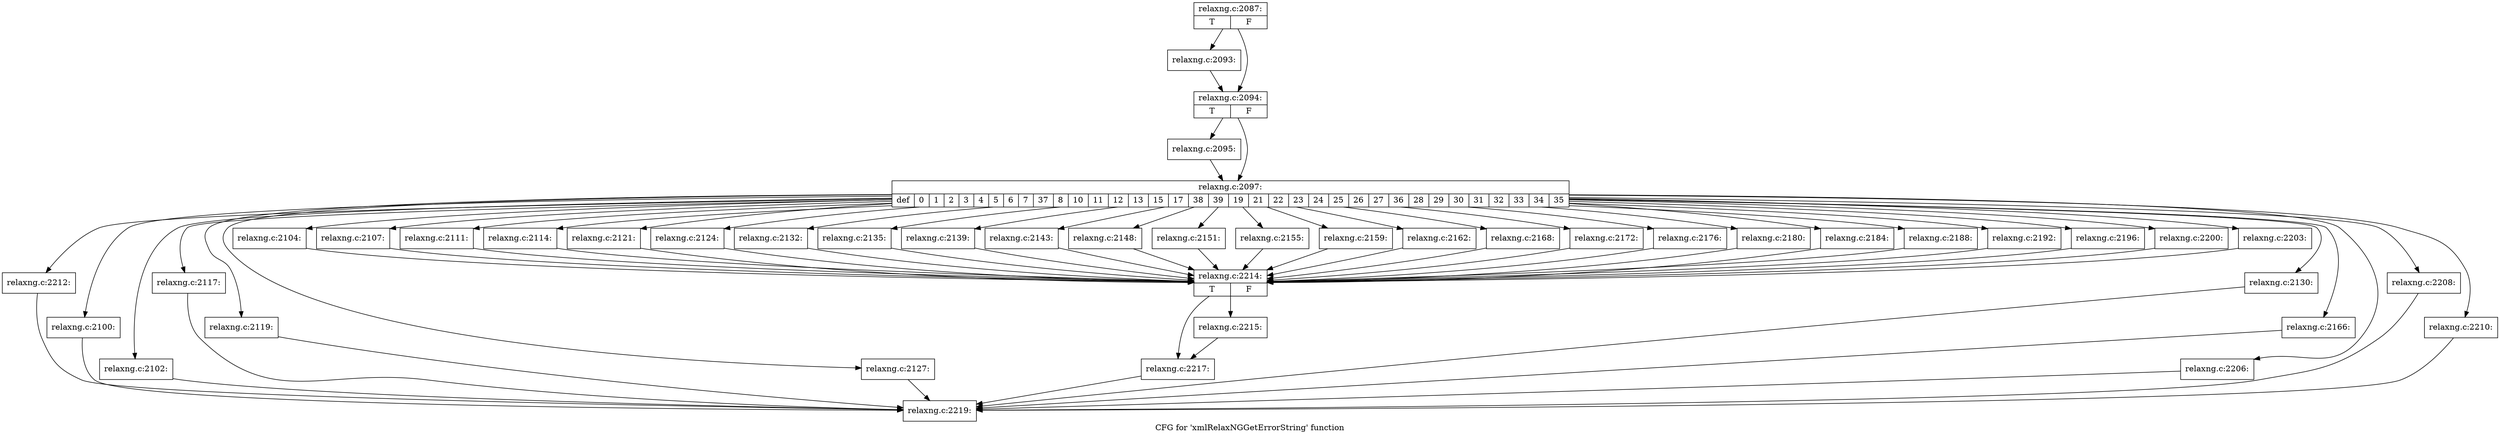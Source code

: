 digraph "CFG for 'xmlRelaxNGGetErrorString' function" {
	label="CFG for 'xmlRelaxNGGetErrorString' function";

	Node0x3e1a440 [shape=record,label="{relaxng.c:2087:|{<s0>T|<s1>F}}"];
	Node0x3e1a440 -> Node0x3e229a0;
	Node0x3e1a440 -> Node0x3e229f0;
	Node0x3e229a0 [shape=record,label="{relaxng.c:2093:}"];
	Node0x3e229a0 -> Node0x3e229f0;
	Node0x3e229f0 [shape=record,label="{relaxng.c:2094:|{<s0>T|<s1>F}}"];
	Node0x3e229f0 -> Node0x3e22eb0;
	Node0x3e229f0 -> Node0x3e22f00;
	Node0x3e22eb0 [shape=record,label="{relaxng.c:2095:}"];
	Node0x3e22eb0 -> Node0x3e22f00;
	Node0x3e22f00 [shape=record,label="{relaxng.c:2097:|{<s0>def|<s1>0|<s2>1|<s3>2|<s4>3|<s5>4|<s6>5|<s7>6|<s8>7|<s9>37|<s10>8|<s11>10|<s12>11|<s13>12|<s14>13|<s15>15|<s16>17|<s17>38|<s18>39|<s19>19|<s20>21|<s21>22|<s22>23|<s23>24|<s24>25|<s25>26|<s26>27|<s27>36|<s28>28|<s29>29|<s30>30|<s31>31|<s32>32|<s33>33|<s34>34|<s35>35}}"];
	Node0x3e22f00 -> Node0x3e23610;
	Node0x3e22f00 -> Node0x3e23950;
	Node0x3e22f00 -> Node0x3e23ae0;
	Node0x3e22f00 -> Node0x3e24440;
	Node0x3e22f00 -> Node0x3e24770;
	Node0x3e22f00 -> Node0x3e251d0;
	Node0x3e22f00 -> Node0x3e256d0;
	Node0x3e22f00 -> Node0x3e25ba0;
	Node0x3e22f00 -> Node0x3e25f50;
	Node0x3e22f00 -> Node0x3e26300;
	Node0x3e22f00 -> Node0x3e26800;
	Node0x3e22f00 -> Node0x3e26cd0;
	Node0x3e22f00 -> Node0x3e273e0;
	Node0x3e22f00 -> Node0x3e27810;
	Node0x3e22f00 -> Node0x3e27d60;
	Node0x3e22f00 -> Node0x3e28360;
	Node0x3e22f00 -> Node0x3e288b0;
	Node0x3e22f00 -> Node0x3e28ec0;
	Node0x3e22f00 -> Node0x3e29410;
	Node0x3e22f00 -> Node0x3e29970;
	Node0x3e22f00 -> Node0x3e29ec0;
	Node0x3e22f00 -> Node0x3e2a410;
	Node0x3e22f00 -> Node0x3e2a960;
	Node0x3e22f00 -> Node0x3e2ad90;
	Node0x3e22f00 -> Node0x3e2b2f0;
	Node0x3e22f00 -> Node0x3e2b840;
	Node0x3e22f00 -> Node0x3e2be40;
	Node0x3e22f00 -> Node0x3e2c440;
	Node0x3e22f00 -> Node0x3e2c990;
	Node0x3e22f00 -> Node0x3e2cef0;
	Node0x3e22f00 -> Node0x3e2d440;
	Node0x3e22f00 -> Node0x3e2d990;
	Node0x3e22f00 -> Node0x3e2dee0;
	Node0x3e22f00 -> Node0x3e2e470;
	Node0x3e22f00 -> Node0x3e270f0;
	Node0x3e22f00 -> Node0x3e2f950;
	Node0x3e23950 [shape=record,label="{relaxng.c:2100:}"];
	Node0x3e23950 -> Node0x3e1a790;
	Node0x3e23ae0 [shape=record,label="{relaxng.c:2102:}"];
	Node0x3e23ae0 -> Node0x3e1a790;
	Node0x3e24440 [shape=record,label="{relaxng.c:2104:}"];
	Node0x3e24440 -> Node0x3e23530;
	Node0x3e24770 [shape=record,label="{relaxng.c:2107:}"];
	Node0x3e24770 -> Node0x3e23530;
	Node0x3e251d0 [shape=record,label="{relaxng.c:2111:}"];
	Node0x3e251d0 -> Node0x3e23530;
	Node0x3e256d0 [shape=record,label="{relaxng.c:2114:}"];
	Node0x3e256d0 -> Node0x3e23530;
	Node0x3e25ba0 [shape=record,label="{relaxng.c:2117:}"];
	Node0x3e25ba0 -> Node0x3e1a790;
	Node0x3e25f50 [shape=record,label="{relaxng.c:2119:}"];
	Node0x3e25f50 -> Node0x3e1a790;
	Node0x3e26300 [shape=record,label="{relaxng.c:2121:}"];
	Node0x3e26300 -> Node0x3e23530;
	Node0x3e26800 [shape=record,label="{relaxng.c:2124:}"];
	Node0x3e26800 -> Node0x3e23530;
	Node0x3e26cd0 [shape=record,label="{relaxng.c:2127:}"];
	Node0x3e26cd0 -> Node0x3e1a790;
	Node0x3e273e0 [shape=record,label="{relaxng.c:2130:}"];
	Node0x3e273e0 -> Node0x3e1a790;
	Node0x3e27810 [shape=record,label="{relaxng.c:2132:}"];
	Node0x3e27810 -> Node0x3e23530;
	Node0x3e27d60 [shape=record,label="{relaxng.c:2135:}"];
	Node0x3e27d60 -> Node0x3e23530;
	Node0x3e28360 [shape=record,label="{relaxng.c:2139:}"];
	Node0x3e28360 -> Node0x3e23530;
	Node0x3e288b0 [shape=record,label="{relaxng.c:2143:}"];
	Node0x3e288b0 -> Node0x3e23530;
	Node0x3e28ec0 [shape=record,label="{relaxng.c:2148:}"];
	Node0x3e28ec0 -> Node0x3e23530;
	Node0x3e29410 [shape=record,label="{relaxng.c:2151:}"];
	Node0x3e29410 -> Node0x3e23530;
	Node0x3e29970 [shape=record,label="{relaxng.c:2155:}"];
	Node0x3e29970 -> Node0x3e23530;
	Node0x3e29ec0 [shape=record,label="{relaxng.c:2159:}"];
	Node0x3e29ec0 -> Node0x3e23530;
	Node0x3e2a410 [shape=record,label="{relaxng.c:2162:}"];
	Node0x3e2a410 -> Node0x3e23530;
	Node0x3e2a960 [shape=record,label="{relaxng.c:2166:}"];
	Node0x3e2a960 -> Node0x3e1a790;
	Node0x3e2ad90 [shape=record,label="{relaxng.c:2168:}"];
	Node0x3e2ad90 -> Node0x3e23530;
	Node0x3e2b2f0 [shape=record,label="{relaxng.c:2172:}"];
	Node0x3e2b2f0 -> Node0x3e23530;
	Node0x3e2b840 [shape=record,label="{relaxng.c:2176:}"];
	Node0x3e2b840 -> Node0x3e23530;
	Node0x3e2be40 [shape=record,label="{relaxng.c:2180:}"];
	Node0x3e2be40 -> Node0x3e23530;
	Node0x3e2c440 [shape=record,label="{relaxng.c:2184:}"];
	Node0x3e2c440 -> Node0x3e23530;
	Node0x3e2c990 [shape=record,label="{relaxng.c:2188:}"];
	Node0x3e2c990 -> Node0x3e23530;
	Node0x3e2cef0 [shape=record,label="{relaxng.c:2192:}"];
	Node0x3e2cef0 -> Node0x3e23530;
	Node0x3e2d440 [shape=record,label="{relaxng.c:2196:}"];
	Node0x3e2d440 -> Node0x3e23530;
	Node0x3e2d990 [shape=record,label="{relaxng.c:2200:}"];
	Node0x3e2d990 -> Node0x3e23530;
	Node0x3e2dee0 [shape=record,label="{relaxng.c:2203:}"];
	Node0x3e2dee0 -> Node0x3e23530;
	Node0x3e2e470 [shape=record,label="{relaxng.c:2206:}"];
	Node0x3e2e470 -> Node0x3e1a790;
	Node0x3e270f0 [shape=record,label="{relaxng.c:2208:}"];
	Node0x3e270f0 -> Node0x3e1a790;
	Node0x3e2f950 [shape=record,label="{relaxng.c:2210:}"];
	Node0x3e2f950 -> Node0x3e1a790;
	Node0x3e23610 [shape=record,label="{relaxng.c:2212:}"];
	Node0x3e23610 -> Node0x3e1a790;
	Node0x3e23530 [shape=record,label="{relaxng.c:2214:|{<s0>T|<s1>F}}"];
	Node0x3e23530 -> Node0x3e30220;
	Node0x3e23530 -> Node0x3e30270;
	Node0x3e30220 [shape=record,label="{relaxng.c:2215:}"];
	Node0x3e30220 -> Node0x3e30270;
	Node0x3e30270 [shape=record,label="{relaxng.c:2217:}"];
	Node0x3e30270 -> Node0x3e1a790;
	Node0x3e1a790 [shape=record,label="{relaxng.c:2219:}"];
}
